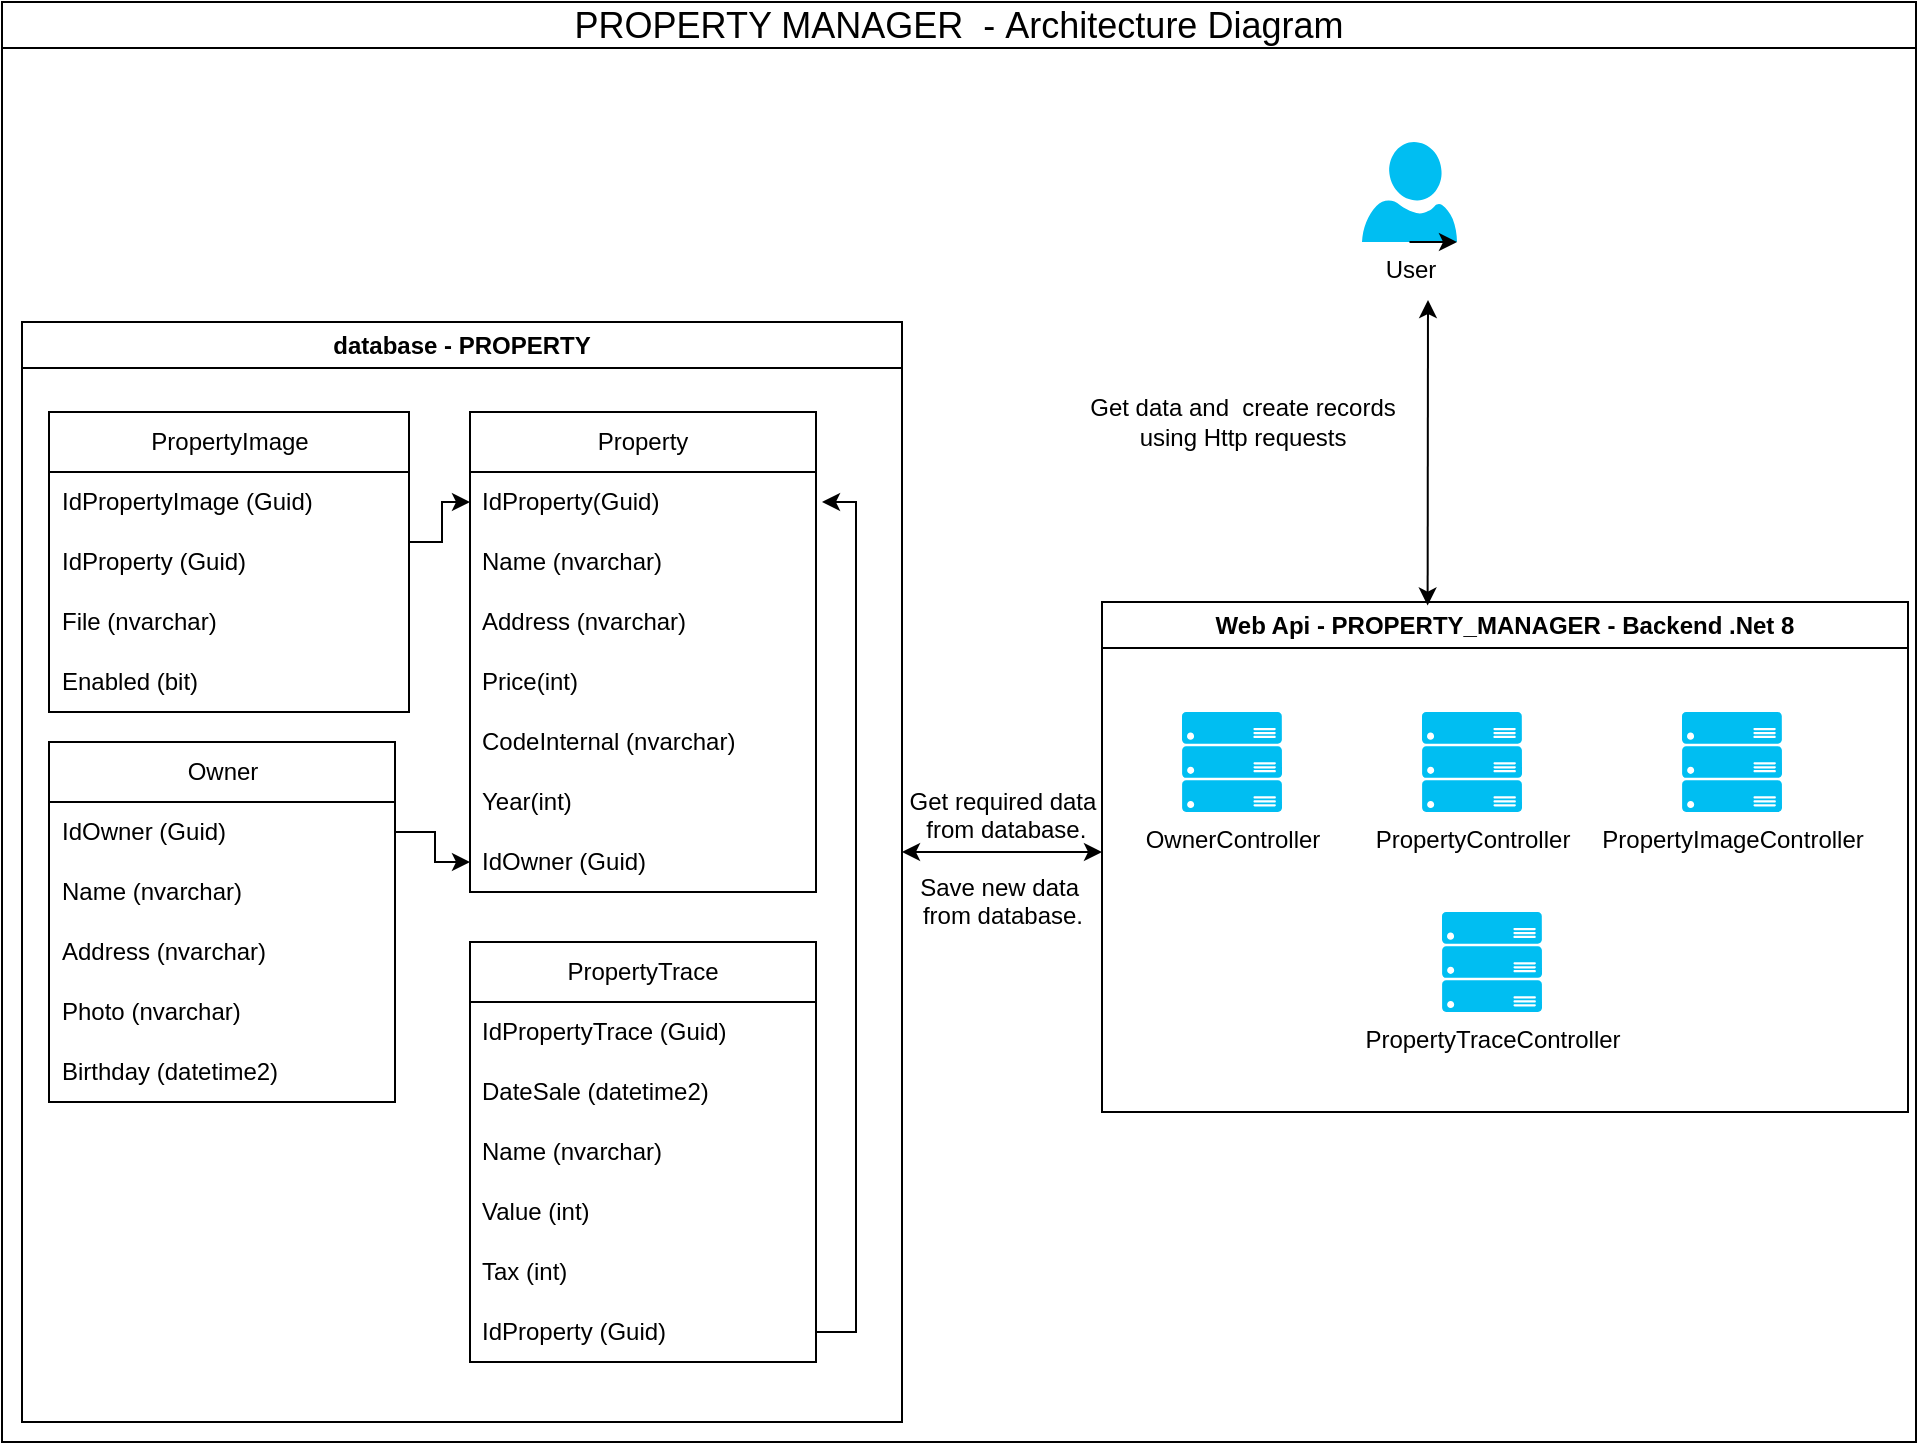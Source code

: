 <mxfile version="24.7.8">
  <diagram name="Página-1" id="rdBdCRTcZmc_4KUXErlp">
    <mxGraphModel dx="2117" dy="1798" grid="1" gridSize="10" guides="1" tooltips="1" connect="1" arrows="1" fold="1" page="1" pageScale="1" pageWidth="827" pageHeight="1169" background="none" math="0" shadow="0">
      <root>
        <mxCell id="0" />
        <mxCell id="1" parent="0" />
        <mxCell id="DlMznoRnkk3pD9Hjh-zh-8" value="&lt;span style=&quot;font-size: 18px; font-weight: 400; text-wrap: nowrap;&quot;&gt;PROPERTY MANAGER&amp;nbsp; -&amp;nbsp;Architecture Diagram&lt;/span&gt;" style="swimlane;whiteSpace=wrap;html=1;startSize=23;" parent="1" vertex="1">
          <mxGeometry x="-180" y="-90" width="957" height="720" as="geometry">
            <mxRectangle x="40" y="30" width="210" height="60" as="alternateBounds" />
          </mxGeometry>
        </mxCell>
        <mxCell id="DlMznoRnkk3pD9Hjh-zh-11" value="Web Api - PROPERTY_MANAGER - Backend .Net 8" style="swimlane;whiteSpace=wrap;html=1;" parent="DlMznoRnkk3pD9Hjh-zh-8" vertex="1">
          <mxGeometry x="550" y="300" width="403" height="255" as="geometry" />
        </mxCell>
        <mxCell id="DlMznoRnkk3pD9Hjh-zh-53" value="OwnerController" style="verticalLabelPosition=bottom;html=1;verticalAlign=top;align=center;strokeColor=none;fillColor=#00BEF2;shape=mxgraph.azure.server_rack;" parent="DlMznoRnkk3pD9Hjh-zh-11" vertex="1">
          <mxGeometry x="40" y="55" width="50" height="50" as="geometry" />
        </mxCell>
        <mxCell id="DlMznoRnkk3pD9Hjh-zh-54" value="PropertyController" style="verticalLabelPosition=bottom;html=1;verticalAlign=top;align=center;strokeColor=none;fillColor=#00BEF2;shape=mxgraph.azure.server_rack;" parent="DlMznoRnkk3pD9Hjh-zh-11" vertex="1">
          <mxGeometry x="160" y="55" width="50" height="50" as="geometry" />
        </mxCell>
        <mxCell id="DlMznoRnkk3pD9Hjh-zh-55" value="PropertyImageController" style="verticalLabelPosition=bottom;html=1;verticalAlign=top;align=center;strokeColor=none;fillColor=#00BEF2;shape=mxgraph.azure.server_rack;" parent="DlMznoRnkk3pD9Hjh-zh-11" vertex="1">
          <mxGeometry x="290" y="55" width="50" height="50" as="geometry" />
        </mxCell>
        <mxCell id="DlMznoRnkk3pD9Hjh-zh-56" value="PropertyTraceController" style="verticalLabelPosition=bottom;html=1;verticalAlign=top;align=center;strokeColor=none;fillColor=#00BEF2;shape=mxgraph.azure.server_rack;" parent="DlMznoRnkk3pD9Hjh-zh-11" vertex="1">
          <mxGeometry x="170" y="155" width="50" height="50" as="geometry" />
        </mxCell>
        <mxCell id="DlMznoRnkk3pD9Hjh-zh-12" value="" style="endArrow=classic;startArrow=classic;html=1;rounded=0;exitX=0.404;exitY=0.007;exitDx=0;exitDy=0;exitPerimeter=0;" parent="DlMznoRnkk3pD9Hjh-zh-8" source="DlMznoRnkk3pD9Hjh-zh-11" edge="1">
          <mxGeometry width="50" height="50" relative="1" as="geometry">
            <mxPoint x="740.066" y="300" as="sourcePoint" />
            <mxPoint x="713" y="149" as="targetPoint" />
          </mxGeometry>
        </mxCell>
        <mxCell id="DlMznoRnkk3pD9Hjh-zh-13" value="Get data and&amp;nbsp; create records&lt;div&gt;using Http requests&lt;/div&gt;" style="text;html=1;align=center;verticalAlign=middle;resizable=0;points=[];autosize=1;strokeColor=none;fillColor=none;" parent="DlMznoRnkk3pD9Hjh-zh-8" vertex="1">
          <mxGeometry x="530" y="190" width="180" height="40" as="geometry" />
        </mxCell>
        <mxCell id="DlMznoRnkk3pD9Hjh-zh-4" value="User" style="verticalLabelPosition=bottom;html=1;verticalAlign=top;align=center;strokeColor=none;fillColor=#00BEF2;shape=mxgraph.azure.user;" parent="DlMznoRnkk3pD9Hjh-zh-8" vertex="1">
          <mxGeometry x="680" y="70" width="47.5" height="50" as="geometry" />
        </mxCell>
        <mxCell id="DlMznoRnkk3pD9Hjh-zh-14" value="database -&amp;nbsp;PROPERTY" style="swimlane;whiteSpace=wrap;html=1;" parent="DlMznoRnkk3pD9Hjh-zh-8" vertex="1">
          <mxGeometry x="10" y="160" width="440" height="550" as="geometry" />
        </mxCell>
        <mxCell id="DlMznoRnkk3pD9Hjh-zh-21" value="Owner" style="swimlane;fontStyle=0;childLayout=stackLayout;horizontal=1;startSize=30;horizontalStack=0;resizeParent=1;resizeParentMax=0;resizeLast=0;collapsible=1;marginBottom=0;whiteSpace=wrap;html=1;" parent="DlMznoRnkk3pD9Hjh-zh-14" vertex="1">
          <mxGeometry x="13.5" y="210" width="173" height="180" as="geometry" />
        </mxCell>
        <mxCell id="DlMznoRnkk3pD9Hjh-zh-22" value="IdOwner (Guid)" style="text;strokeColor=none;fillColor=none;align=left;verticalAlign=middle;spacingLeft=4;spacingRight=4;overflow=hidden;points=[[0,0.5],[1,0.5]];portConstraint=eastwest;rotatable=0;whiteSpace=wrap;html=1;" parent="DlMznoRnkk3pD9Hjh-zh-21" vertex="1">
          <mxGeometry y="30" width="173" height="30" as="geometry" />
        </mxCell>
        <mxCell id="DlMznoRnkk3pD9Hjh-zh-23" value="Name (nvarchar)" style="text;strokeColor=none;fillColor=none;align=left;verticalAlign=middle;spacingLeft=4;spacingRight=4;overflow=hidden;points=[[0,0.5],[1,0.5]];portConstraint=eastwest;rotatable=0;whiteSpace=wrap;html=1;" parent="DlMznoRnkk3pD9Hjh-zh-21" vertex="1">
          <mxGeometry y="60" width="173" height="30" as="geometry" />
        </mxCell>
        <mxCell id="DlMznoRnkk3pD9Hjh-zh-24" value="Address (nvarchar)" style="text;strokeColor=none;fillColor=none;align=left;verticalAlign=middle;spacingLeft=4;spacingRight=4;overflow=hidden;points=[[0,0.5],[1,0.5]];portConstraint=eastwest;rotatable=0;whiteSpace=wrap;html=1;" parent="DlMznoRnkk3pD9Hjh-zh-21" vertex="1">
          <mxGeometry y="90" width="173" height="30" as="geometry" />
        </mxCell>
        <mxCell id="DlMznoRnkk3pD9Hjh-zh-25" value="Photo (nvarchar)" style="text;strokeColor=none;fillColor=none;align=left;verticalAlign=middle;spacingLeft=4;spacingRight=4;overflow=hidden;points=[[0,0.5],[1,0.5]];portConstraint=eastwest;rotatable=0;whiteSpace=wrap;html=1;" parent="DlMznoRnkk3pD9Hjh-zh-21" vertex="1">
          <mxGeometry y="120" width="173" height="30" as="geometry" />
        </mxCell>
        <mxCell id="DlMznoRnkk3pD9Hjh-zh-26" value="Birthday (datetime2)" style="text;strokeColor=none;fillColor=none;align=left;verticalAlign=middle;spacingLeft=4;spacingRight=4;overflow=hidden;points=[[0,0.5],[1,0.5]];portConstraint=eastwest;rotatable=0;whiteSpace=wrap;html=1;" parent="DlMznoRnkk3pD9Hjh-zh-21" vertex="1">
          <mxGeometry y="150" width="173" height="30" as="geometry" />
        </mxCell>
        <mxCell id="DlMznoRnkk3pD9Hjh-zh-27" value="PropertyImage" style="swimlane;fontStyle=0;childLayout=stackLayout;horizontal=1;startSize=30;horizontalStack=0;resizeParent=1;resizeParentMax=0;resizeLast=0;collapsible=1;marginBottom=0;whiteSpace=wrap;html=1;" parent="DlMznoRnkk3pD9Hjh-zh-14" vertex="1">
          <mxGeometry x="13.5" y="45" width="180" height="150" as="geometry" />
        </mxCell>
        <mxCell id="DlMznoRnkk3pD9Hjh-zh-28" value="IdPropertyImage&amp;nbsp;(Guid)" style="text;strokeColor=none;fillColor=none;align=left;verticalAlign=middle;spacingLeft=4;spacingRight=4;overflow=hidden;points=[[0,0.5],[1,0.5]];portConstraint=eastwest;rotatable=0;whiteSpace=wrap;html=1;" parent="DlMznoRnkk3pD9Hjh-zh-27" vertex="1">
          <mxGeometry y="30" width="180" height="30" as="geometry" />
        </mxCell>
        <mxCell id="Y9bwv5IV9pOu8epkPTQ8-3" value="IdProperty (Guid)" style="text;strokeColor=none;fillColor=none;align=left;verticalAlign=middle;spacingLeft=4;spacingRight=4;overflow=hidden;points=[[0,0.5],[1,0.5]];portConstraint=eastwest;rotatable=0;whiteSpace=wrap;html=1;" vertex="1" parent="DlMznoRnkk3pD9Hjh-zh-27">
          <mxGeometry y="60" width="180" height="30" as="geometry" />
        </mxCell>
        <mxCell id="DlMznoRnkk3pD9Hjh-zh-29" value="&lt;div&gt;&lt;span style=&quot;background-color: initial;&quot;&gt;File (nvarchar)&lt;/span&gt;&lt;br&gt;&lt;/div&gt;" style="text;strokeColor=none;fillColor=none;align=left;verticalAlign=middle;spacingLeft=4;spacingRight=4;overflow=hidden;points=[[0,0.5],[1,0.5]];portConstraint=eastwest;rotatable=0;whiteSpace=wrap;html=1;" parent="DlMznoRnkk3pD9Hjh-zh-27" vertex="1">
          <mxGeometry y="90" width="180" height="30" as="geometry" />
        </mxCell>
        <mxCell id="DlMznoRnkk3pD9Hjh-zh-30" value="&lt;div&gt;&lt;span style=&quot;background-color: initial;&quot;&gt;Enabled (&lt;/span&gt;&lt;span style=&quot;background-color: initial;&quot;&gt;bit)&lt;/span&gt;&lt;br&gt;&lt;/div&gt;" style="text;strokeColor=none;fillColor=none;align=left;verticalAlign=middle;spacingLeft=4;spacingRight=4;overflow=hidden;points=[[0,0.5],[1,0.5]];portConstraint=eastwest;rotatable=0;whiteSpace=wrap;html=1;" parent="DlMznoRnkk3pD9Hjh-zh-27" vertex="1">
          <mxGeometry y="120" width="180" height="30" as="geometry" />
        </mxCell>
        <mxCell id="DlMznoRnkk3pD9Hjh-zh-17" value="Property" style="swimlane;fontStyle=0;childLayout=stackLayout;horizontal=1;startSize=30;horizontalStack=0;resizeParent=1;resizeParentMax=0;resizeLast=0;collapsible=1;marginBottom=0;whiteSpace=wrap;html=1;" parent="DlMznoRnkk3pD9Hjh-zh-14" vertex="1">
          <mxGeometry x="224" y="45" width="173" height="240" as="geometry">
            <mxRectangle x="-390" y="430" width="60" height="30" as="alternateBounds" />
          </mxGeometry>
        </mxCell>
        <mxCell id="DlMznoRnkk3pD9Hjh-zh-18" value="IdProperty(Guid)" style="text;strokeColor=none;fillColor=none;align=left;verticalAlign=middle;spacingLeft=4;spacingRight=4;overflow=hidden;points=[[0,0.5],[1,0.5]];portConstraint=eastwest;rotatable=0;whiteSpace=wrap;html=1;" parent="DlMznoRnkk3pD9Hjh-zh-17" vertex="1">
          <mxGeometry y="30" width="173" height="30" as="geometry" />
        </mxCell>
        <mxCell id="DlMznoRnkk3pD9Hjh-zh-19" value="Name (nvarchar)" style="text;strokeColor=none;fillColor=none;align=left;verticalAlign=middle;spacingLeft=4;spacingRight=4;overflow=hidden;points=[[0,0.5],[1,0.5]];portConstraint=eastwest;rotatable=0;whiteSpace=wrap;html=1;" parent="DlMznoRnkk3pD9Hjh-zh-17" vertex="1">
          <mxGeometry y="60" width="173" height="30" as="geometry" />
        </mxCell>
        <mxCell id="DlMznoRnkk3pD9Hjh-zh-20" value="Address (nvarchar)" style="text;strokeColor=none;fillColor=none;align=left;verticalAlign=middle;spacingLeft=4;spacingRight=4;overflow=hidden;points=[[0,0.5],[1,0.5]];portConstraint=eastwest;rotatable=0;whiteSpace=wrap;html=1;" parent="DlMznoRnkk3pD9Hjh-zh-17" vertex="1">
          <mxGeometry y="90" width="173" height="30" as="geometry" />
        </mxCell>
        <mxCell id="YAZcjviuUg3TuDp-33JQ-3" value="Price(int)" style="text;strokeColor=none;fillColor=none;align=left;verticalAlign=middle;spacingLeft=4;spacingRight=4;overflow=hidden;points=[[0,0.5],[1,0.5]];portConstraint=eastwest;rotatable=0;whiteSpace=wrap;html=1;" parent="DlMznoRnkk3pD9Hjh-zh-17" vertex="1">
          <mxGeometry y="120" width="173" height="30" as="geometry" />
        </mxCell>
        <mxCell id="DlMznoRnkk3pD9Hjh-zh-34" value="CodeInternal (nvarchar)" style="text;strokeColor=none;fillColor=none;align=left;verticalAlign=middle;spacingLeft=4;spacingRight=4;overflow=hidden;points=[[0,0.5],[1,0.5]];portConstraint=eastwest;rotatable=0;whiteSpace=wrap;html=1;" parent="DlMznoRnkk3pD9Hjh-zh-17" vertex="1">
          <mxGeometry y="150" width="173" height="30" as="geometry" />
        </mxCell>
        <mxCell id="DlMznoRnkk3pD9Hjh-zh-35" value="Year(int)" style="text;strokeColor=none;fillColor=none;align=left;verticalAlign=middle;spacingLeft=4;spacingRight=4;overflow=hidden;points=[[0,0.5],[1,0.5]];portConstraint=eastwest;rotatable=0;whiteSpace=wrap;html=1;" parent="DlMznoRnkk3pD9Hjh-zh-17" vertex="1">
          <mxGeometry y="180" width="173" height="30" as="geometry" />
        </mxCell>
        <mxCell id="DlMznoRnkk3pD9Hjh-zh-36" value="IdOwner (Guid)" style="text;strokeColor=none;fillColor=none;align=left;verticalAlign=middle;spacingLeft=4;spacingRight=4;overflow=hidden;points=[[0,0.5],[1,0.5]];portConstraint=eastwest;rotatable=0;whiteSpace=wrap;html=1;" parent="DlMznoRnkk3pD9Hjh-zh-17" vertex="1">
          <mxGeometry y="210" width="173" height="30" as="geometry" />
        </mxCell>
        <mxCell id="DlMznoRnkk3pD9Hjh-zh-39" value="PropertyTrace" style="swimlane;fontStyle=0;childLayout=stackLayout;horizontal=1;startSize=30;horizontalStack=0;resizeParent=1;resizeParentMax=0;resizeLast=0;collapsible=1;marginBottom=0;whiteSpace=wrap;html=1;" parent="DlMznoRnkk3pD9Hjh-zh-14" vertex="1">
          <mxGeometry x="224" y="310" width="173" height="210" as="geometry" />
        </mxCell>
        <mxCell id="DlMznoRnkk3pD9Hjh-zh-40" value="IdPropertyTrace (Guid)" style="text;strokeColor=none;fillColor=none;align=left;verticalAlign=middle;spacingLeft=4;spacingRight=4;overflow=hidden;points=[[0,0.5],[1,0.5]];portConstraint=eastwest;rotatable=0;whiteSpace=wrap;html=1;" parent="DlMznoRnkk3pD9Hjh-zh-39" vertex="1">
          <mxGeometry y="30" width="173" height="30" as="geometry" />
        </mxCell>
        <mxCell id="DlMznoRnkk3pD9Hjh-zh-42" value="DateSale (datetime2)" style="text;strokeColor=none;fillColor=none;align=left;verticalAlign=middle;spacingLeft=4;spacingRight=4;overflow=hidden;points=[[0,0.5],[1,0.5]];portConstraint=eastwest;rotatable=0;whiteSpace=wrap;html=1;" parent="DlMznoRnkk3pD9Hjh-zh-39" vertex="1">
          <mxGeometry y="60" width="173" height="30" as="geometry" />
        </mxCell>
        <mxCell id="DlMznoRnkk3pD9Hjh-zh-41" value="Name (nvarchar)" style="text;strokeColor=none;fillColor=none;align=left;verticalAlign=middle;spacingLeft=4;spacingRight=4;overflow=hidden;points=[[0,0.5],[1,0.5]];portConstraint=eastwest;rotatable=0;whiteSpace=wrap;html=1;" parent="DlMznoRnkk3pD9Hjh-zh-39" vertex="1">
          <mxGeometry y="90" width="173" height="30" as="geometry" />
        </mxCell>
        <mxCell id="DlMznoRnkk3pD9Hjh-zh-43" value="Value (int)" style="text;strokeColor=none;fillColor=none;align=left;verticalAlign=middle;spacingLeft=4;spacingRight=4;overflow=hidden;points=[[0,0.5],[1,0.5]];portConstraint=eastwest;rotatable=0;whiteSpace=wrap;html=1;" parent="DlMznoRnkk3pD9Hjh-zh-39" vertex="1">
          <mxGeometry y="120" width="173" height="30" as="geometry" />
        </mxCell>
        <mxCell id="Y9bwv5IV9pOu8epkPTQ8-1" value="Tax (int)" style="text;strokeColor=none;fillColor=none;align=left;verticalAlign=middle;spacingLeft=4;spacingRight=4;overflow=hidden;points=[[0,0.5],[1,0.5]];portConstraint=eastwest;rotatable=0;whiteSpace=wrap;html=1;" vertex="1" parent="DlMznoRnkk3pD9Hjh-zh-39">
          <mxGeometry y="150" width="173" height="30" as="geometry" />
        </mxCell>
        <mxCell id="Y9bwv5IV9pOu8epkPTQ8-7" style="edgeStyle=orthogonalEdgeStyle;rounded=0;orthogonalLoop=1;jettySize=auto;html=1;" edge="1" parent="DlMznoRnkk3pD9Hjh-zh-39" source="Y9bwv5IV9pOu8epkPTQ8-2">
          <mxGeometry relative="1" as="geometry">
            <mxPoint x="176" y="-220" as="targetPoint" />
            <Array as="points">
              <mxPoint x="193" y="195" />
              <mxPoint x="193" y="-220" />
            </Array>
          </mxGeometry>
        </mxCell>
        <mxCell id="Y9bwv5IV9pOu8epkPTQ8-2" value="IdProperty (Guid)" style="text;strokeColor=none;fillColor=none;align=left;verticalAlign=middle;spacingLeft=4;spacingRight=4;overflow=hidden;points=[[0,0.5],[1,0.5]];portConstraint=eastwest;rotatable=0;whiteSpace=wrap;html=1;" vertex="1" parent="DlMznoRnkk3pD9Hjh-zh-39">
          <mxGeometry y="180" width="173" height="30" as="geometry" />
        </mxCell>
        <mxCell id="Y9bwv5IV9pOu8epkPTQ8-4" style="edgeStyle=orthogonalEdgeStyle;rounded=0;orthogonalLoop=1;jettySize=auto;html=1;exitX=1;exitY=0.5;exitDx=0;exitDy=0;entryX=0;entryY=0.5;entryDx=0;entryDy=0;" edge="1" parent="DlMznoRnkk3pD9Hjh-zh-14" source="Y9bwv5IV9pOu8epkPTQ8-3" target="DlMznoRnkk3pD9Hjh-zh-18">
          <mxGeometry relative="1" as="geometry">
            <Array as="points">
              <mxPoint x="194" y="110" />
              <mxPoint x="210" y="110" />
              <mxPoint x="210" y="90" />
            </Array>
          </mxGeometry>
        </mxCell>
        <mxCell id="Y9bwv5IV9pOu8epkPTQ8-6" style="edgeStyle=orthogonalEdgeStyle;rounded=0;orthogonalLoop=1;jettySize=auto;html=1;exitX=1;exitY=0.5;exitDx=0;exitDy=0;entryX=0;entryY=0.5;entryDx=0;entryDy=0;" edge="1" parent="DlMznoRnkk3pD9Hjh-zh-14" source="DlMznoRnkk3pD9Hjh-zh-22" target="DlMznoRnkk3pD9Hjh-zh-36">
          <mxGeometry relative="1" as="geometry" />
        </mxCell>
        <mxCell id="DlMznoRnkk3pD9Hjh-zh-47" value="Get required data&lt;div&gt;&amp;nbsp;from database.&lt;br&gt;&lt;br&gt;Save new data&amp;nbsp;&lt;/div&gt;&lt;div&gt;from database.&lt;/div&gt;" style="text;html=1;align=center;verticalAlign=middle;resizable=0;points=[];autosize=1;strokeColor=none;fillColor=none;" parent="DlMznoRnkk3pD9Hjh-zh-8" vertex="1">
          <mxGeometry x="440" y="382.5" width="120" height="90" as="geometry" />
        </mxCell>
        <mxCell id="DlMznoRnkk3pD9Hjh-zh-16" value="" style="endArrow=classic;startArrow=classic;html=1;rounded=0;" parent="DlMznoRnkk3pD9Hjh-zh-8" edge="1">
          <mxGeometry width="50" height="50" relative="1" as="geometry">
            <mxPoint x="450" y="425" as="sourcePoint" />
            <mxPoint x="550" y="425" as="targetPoint" />
            <Array as="points">
              <mxPoint x="500" y="425" />
            </Array>
          </mxGeometry>
        </mxCell>
        <mxCell id="Y9bwv5IV9pOu8epkPTQ8-8" style="edgeStyle=orthogonalEdgeStyle;rounded=0;orthogonalLoop=1;jettySize=auto;html=1;exitX=0.5;exitY=1;exitDx=0;exitDy=0;exitPerimeter=0;entryX=1;entryY=1;entryDx=0;entryDy=0;entryPerimeter=0;" edge="1" parent="DlMznoRnkk3pD9Hjh-zh-8" source="DlMznoRnkk3pD9Hjh-zh-4" target="DlMznoRnkk3pD9Hjh-zh-4">
          <mxGeometry relative="1" as="geometry" />
        </mxCell>
      </root>
    </mxGraphModel>
  </diagram>
</mxfile>
